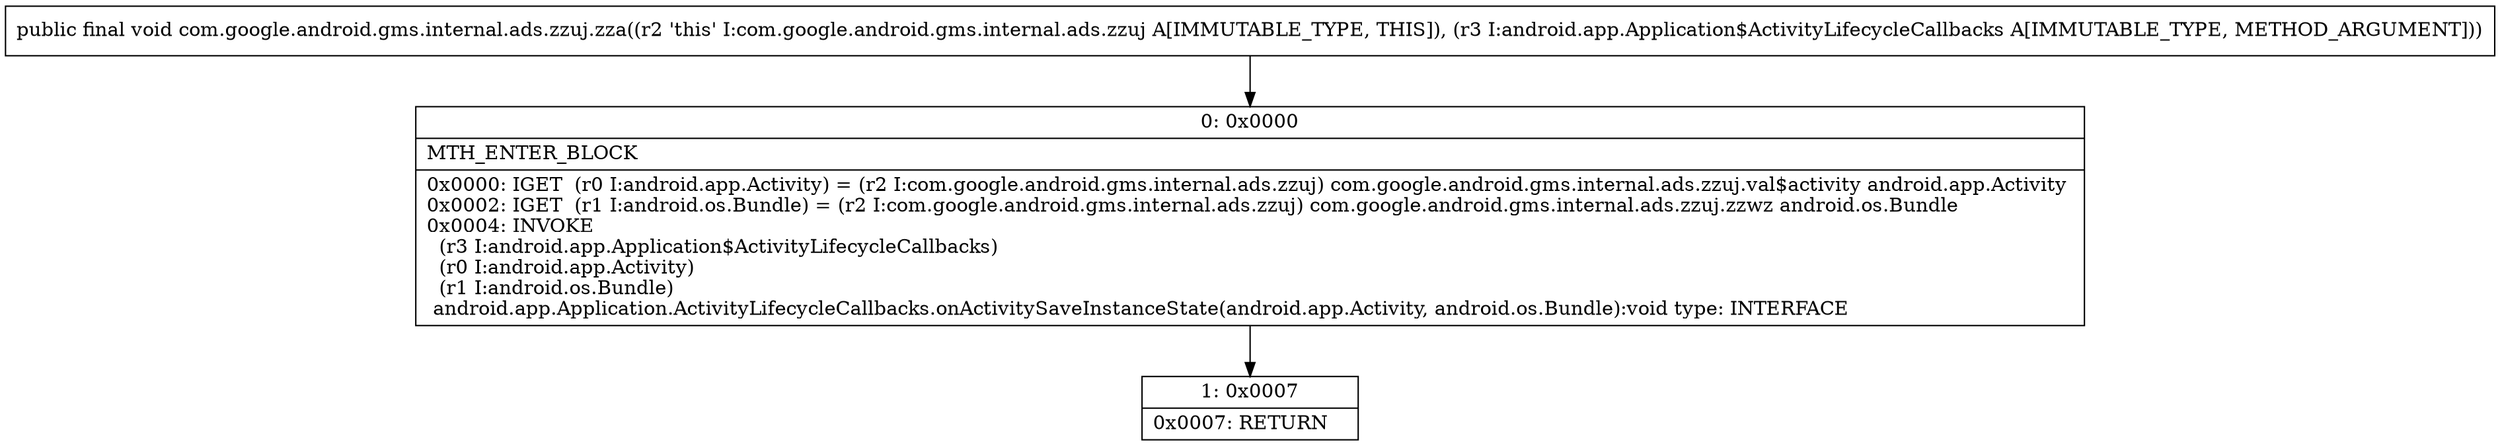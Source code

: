 digraph "CFG forcom.google.android.gms.internal.ads.zzuj.zza(Landroid\/app\/Application$ActivityLifecycleCallbacks;)V" {
Node_0 [shape=record,label="{0\:\ 0x0000|MTH_ENTER_BLOCK\l|0x0000: IGET  (r0 I:android.app.Activity) = (r2 I:com.google.android.gms.internal.ads.zzuj) com.google.android.gms.internal.ads.zzuj.val$activity android.app.Activity \l0x0002: IGET  (r1 I:android.os.Bundle) = (r2 I:com.google.android.gms.internal.ads.zzuj) com.google.android.gms.internal.ads.zzuj.zzwz android.os.Bundle \l0x0004: INVOKE  \l  (r3 I:android.app.Application$ActivityLifecycleCallbacks)\l  (r0 I:android.app.Activity)\l  (r1 I:android.os.Bundle)\l android.app.Application.ActivityLifecycleCallbacks.onActivitySaveInstanceState(android.app.Activity, android.os.Bundle):void type: INTERFACE \l}"];
Node_1 [shape=record,label="{1\:\ 0x0007|0x0007: RETURN   \l}"];
MethodNode[shape=record,label="{public final void com.google.android.gms.internal.ads.zzuj.zza((r2 'this' I:com.google.android.gms.internal.ads.zzuj A[IMMUTABLE_TYPE, THIS]), (r3 I:android.app.Application$ActivityLifecycleCallbacks A[IMMUTABLE_TYPE, METHOD_ARGUMENT])) }"];
MethodNode -> Node_0;
Node_0 -> Node_1;
}

